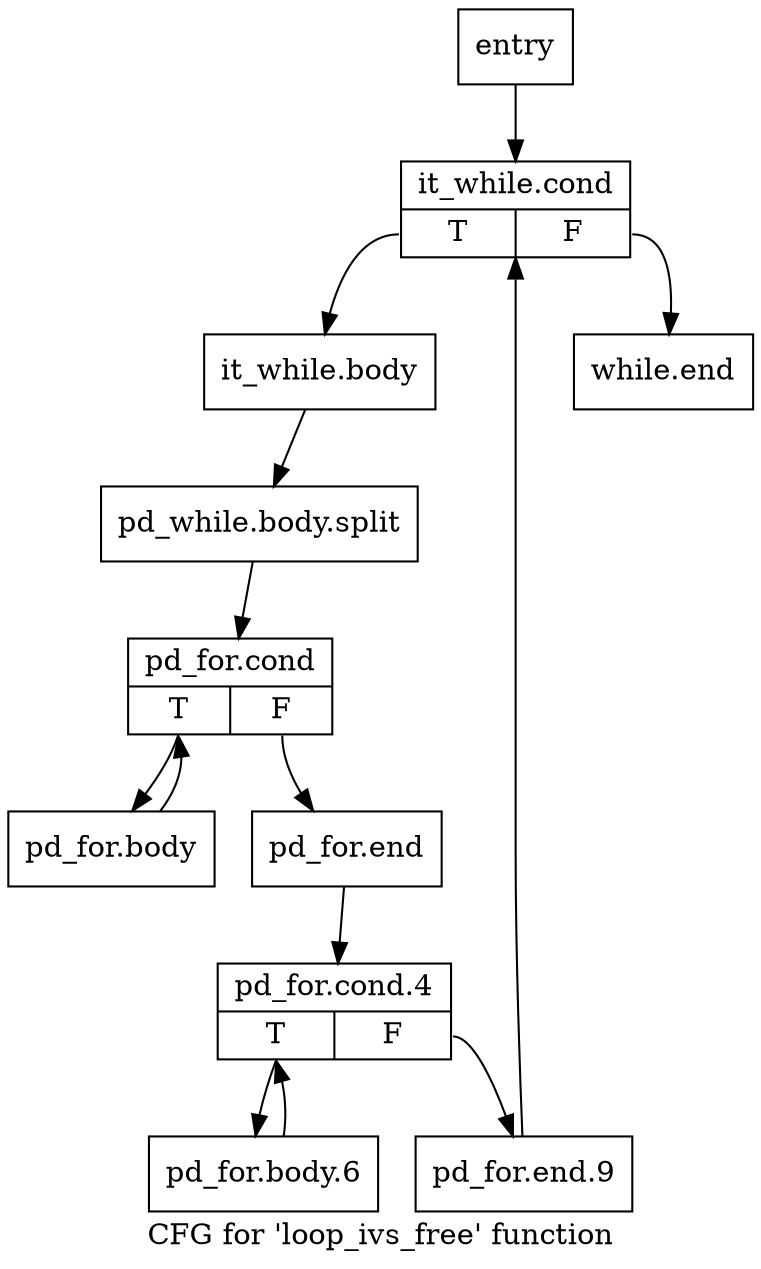 digraph "CFG for 'loop_ivs_free' function" {
	label="CFG for 'loop_ivs_free' function";

	Node0x80810c0 [shape=record,label="{entry}"];
	Node0x80810c0 -> Node0x8081110;
	Node0x8081110 [shape=record,label="{it_while.cond|{<s0>T|<s1>F}}"];
	Node0x8081110:s0 -> Node0x8081160;
	Node0x8081110:s1 -> Node0x8081390;
	Node0x8081160 [shape=record,label="{it_while.body}"];
	Node0x8081160 -> Node0xe38bd10;
	Node0xe38bd10 [shape=record,label="{pd_while.body.split}"];
	Node0xe38bd10 -> Node0x80811b0;
	Node0x80811b0 [shape=record,label="{pd_for.cond|{<s0>T|<s1>F}}"];
	Node0x80811b0:s0 -> Node0x8081200;
	Node0x80811b0:s1 -> Node0x8081250;
	Node0x8081200 [shape=record,label="{pd_for.body}"];
	Node0x8081200 -> Node0x80811b0;
	Node0x8081250 [shape=record,label="{pd_for.end}"];
	Node0x8081250 -> Node0x80812a0;
	Node0x80812a0 [shape=record,label="{pd_for.cond.4|{<s0>T|<s1>F}}"];
	Node0x80812a0:s0 -> Node0x80812f0;
	Node0x80812a0:s1 -> Node0x8081340;
	Node0x80812f0 [shape=record,label="{pd_for.body.6}"];
	Node0x80812f0 -> Node0x80812a0;
	Node0x8081340 [shape=record,label="{pd_for.end.9}"];
	Node0x8081340 -> Node0x8081110;
	Node0x8081390 [shape=record,label="{while.end}"];
}
